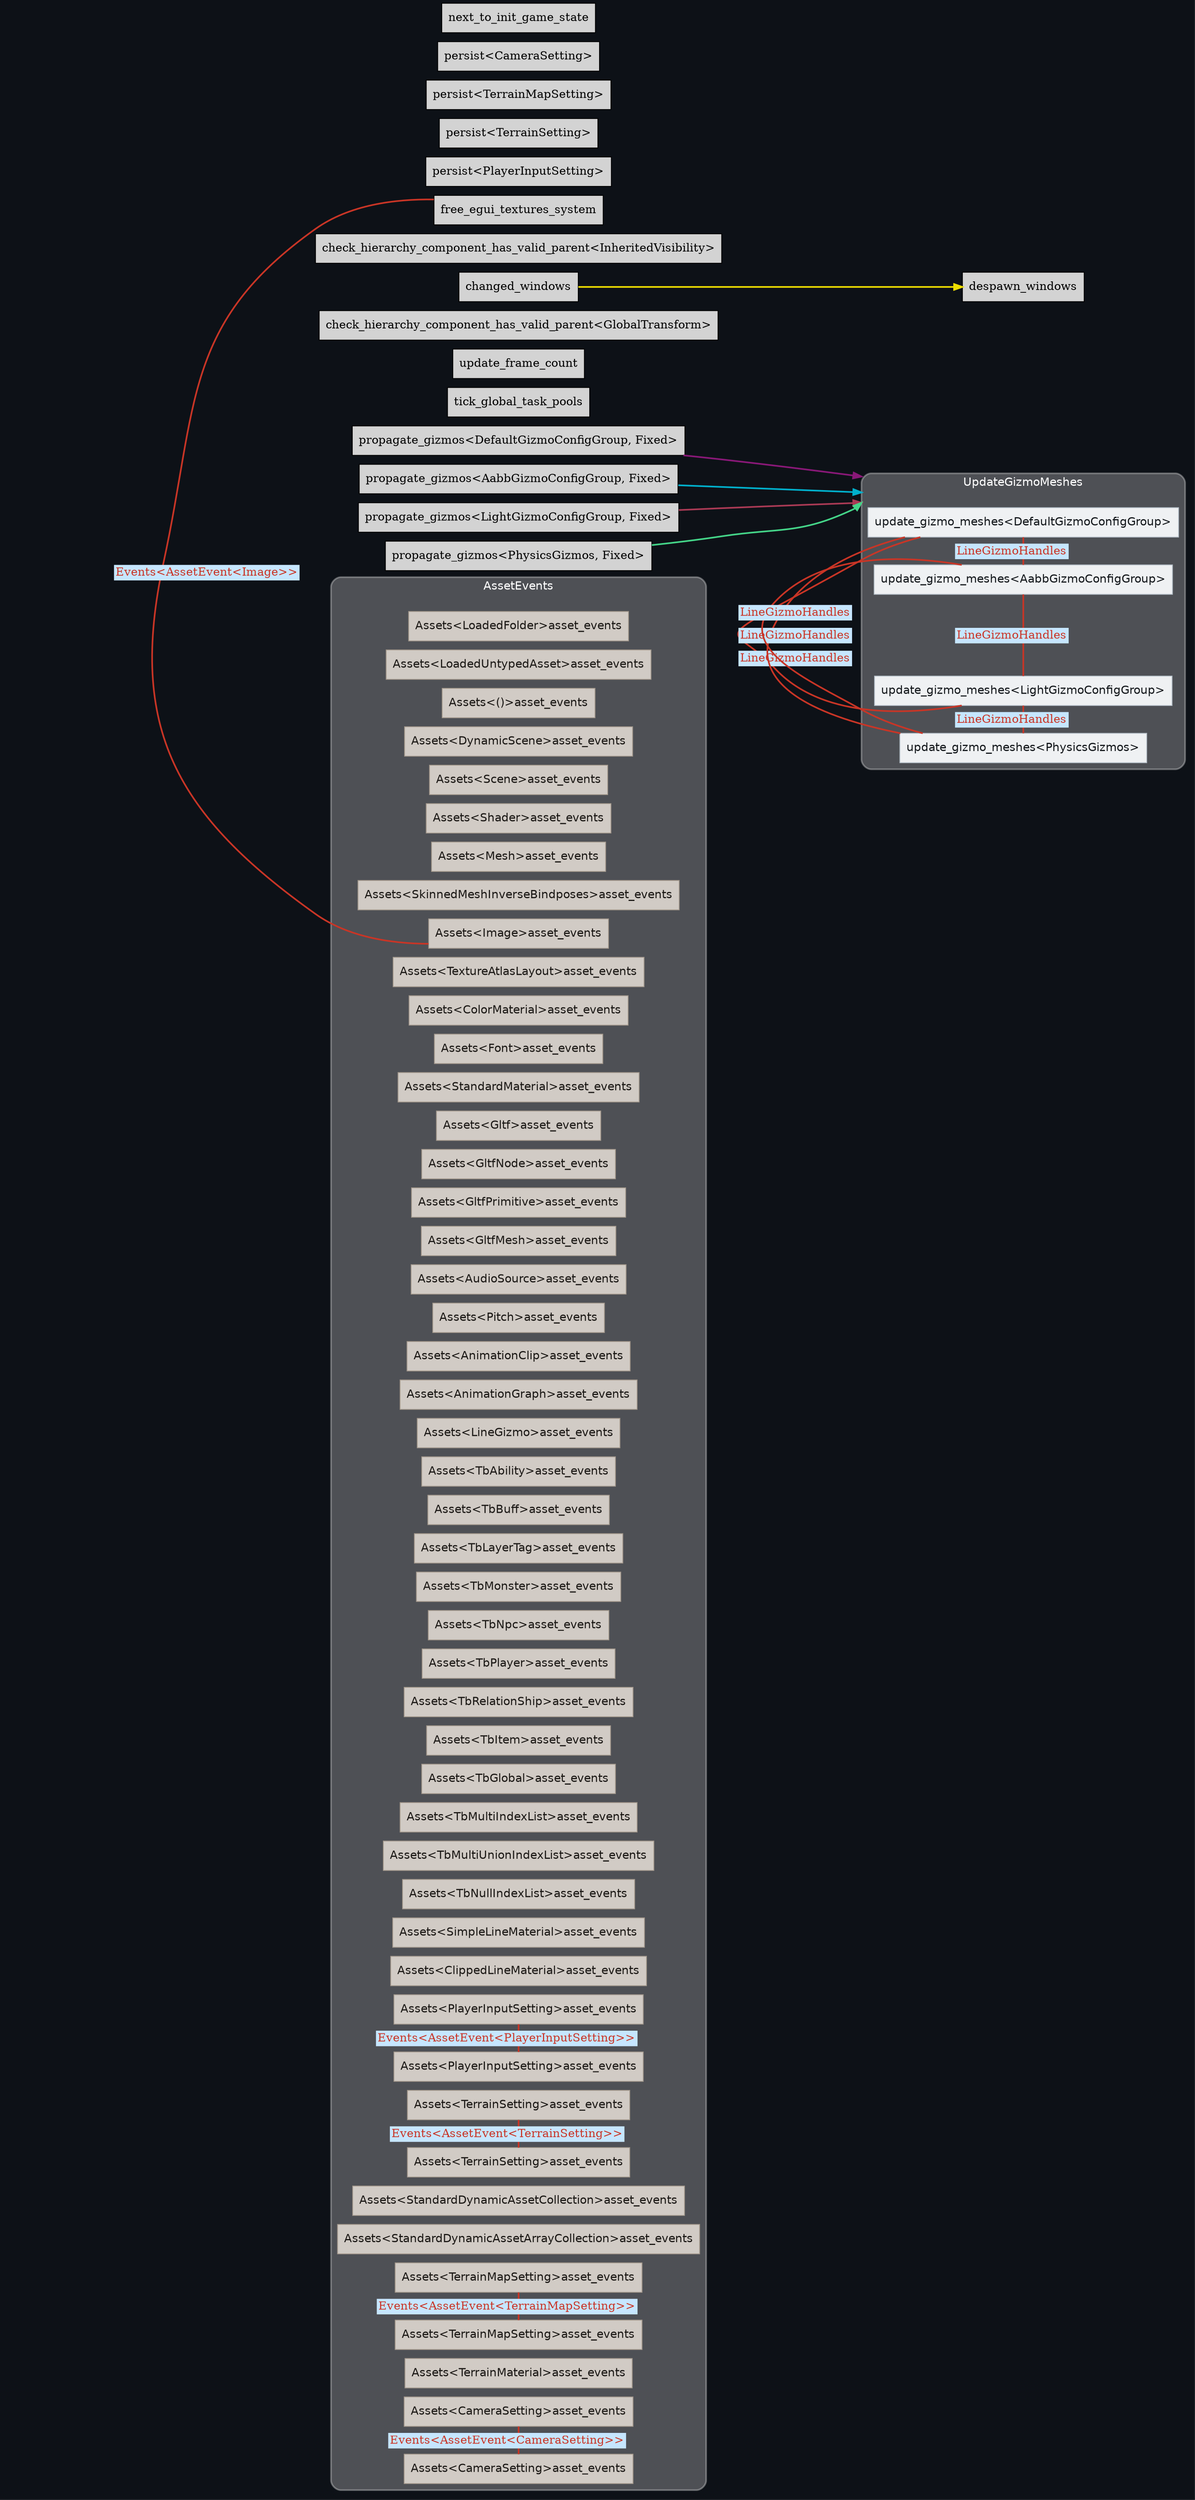 digraph "" {
	"compound"="true";
	"splines"="spline";
	"rankdir"="LR";
	"bgcolor"="#0d1117";
	"fontname"="Helvetica";
	"nodesep"="0.15";
	edge ["penwidth"="2"];
	node ["shape"="box", "style"="filled"];
	subgraph "clusternode_Set(4)" {
		"style"="rounded,filled";
		"label"="AssetEvents";
		"tooltip"="AssetEvents";
		"fillcolor"="#ffffff44";
		"fontcolor"="#ffffff";
		"color"="#ffffff50";
		"penwidth"="2";
		"set_marker_node_Set(4)" ["style"="invis", "label"="", "height"="0", "shape"="point"]
		"node_System(3)" ["label"="Assets<LoadedFolder>asset_events", "tooltip"="bevy_asset::assets::Assets<bevy_asset::folder::LoadedFolder>::asset_events", "fillcolor"="#d1cbc5", "fontname"="Helvetica", "fontcolor"="#1c1916", "color"="#a3988c", "penwidth"="1"]
		"node_System(4)" ["label"="Assets<LoadedUntypedAsset>asset_events", "tooltip"="bevy_asset::assets::Assets<bevy_asset::assets::LoadedUntypedAsset>::asset_events", "fillcolor"="#d1cbc5", "fontname"="Helvetica", "fontcolor"="#1c1916", "color"="#a3988c", "penwidth"="1"]
		"node_System(5)" ["label"="Assets<()>asset_events", "tooltip"="bevy_asset::assets::Assets<()>::asset_events", "fillcolor"="#d1cbc5", "fontname"="Helvetica", "fontcolor"="#1c1916", "color"="#a3988c", "penwidth"="1"]
		"node_System(6)" ["label"="Assets<DynamicScene>asset_events", "tooltip"="bevy_asset::assets::Assets<bevy_scene::dynamic_scene::DynamicScene>::asset_events", "fillcolor"="#d1cbc5", "fontname"="Helvetica", "fontcolor"="#1c1916", "color"="#a3988c", "penwidth"="1"]
		"node_System(7)" ["label"="Assets<Scene>asset_events", "tooltip"="bevy_asset::assets::Assets<bevy_scene::scene::Scene>::asset_events", "fillcolor"="#d1cbc5", "fontname"="Helvetica", "fontcolor"="#1c1916", "color"="#a3988c", "penwidth"="1"]
		"node_System(10)" ["label"="Assets<Shader>asset_events", "tooltip"="bevy_asset::assets::Assets<bevy_render::render_resource::shader::Shader>::asset_events", "fillcolor"="#d1cbc5", "fontname"="Helvetica", "fontcolor"="#1c1916", "color"="#a3988c", "penwidth"="1"]
		"node_System(12)" ["label"="Assets<Mesh>asset_events", "tooltip"="bevy_asset::assets::Assets<bevy_render::mesh::mesh::Mesh>::asset_events", "fillcolor"="#d1cbc5", "fontname"="Helvetica", "fontcolor"="#1c1916", "color"="#a3988c", "penwidth"="1"]
		"node_System(13)" ["label"="Assets<SkinnedMeshInverseBindposes>asset_events", "tooltip"="bevy_asset::assets::Assets<bevy_render::mesh::mesh::skinning::SkinnedMeshInverseBindposes>::asset_events", "fillcolor"="#d1cbc5", "fontname"="Helvetica", "fontcolor"="#1c1916", "color"="#a3988c", "penwidth"="1"]
		"node_System(14)" ["label"="Assets<Image>asset_events", "tooltip"="bevy_asset::assets::Assets<bevy_render::texture::image::Image>::asset_events", "fillcolor"="#d1cbc5", "fontname"="Helvetica", "fontcolor"="#1c1916", "color"="#a3988c", "penwidth"="1"]
		"node_System(15)" ["label"="Assets<TextureAtlasLayout>asset_events", "tooltip"="bevy_asset::assets::Assets<bevy_sprite::texture_atlas::TextureAtlasLayout>::asset_events", "fillcolor"="#d1cbc5", "fontname"="Helvetica", "fontcolor"="#1c1916", "color"="#a3988c", "penwidth"="1"]
		"node_System(16)" ["label"="Assets<ColorMaterial>asset_events", "tooltip"="bevy_asset::assets::Assets<bevy_sprite::mesh2d::color_material::ColorMaterial>::asset_events", "fillcolor"="#d1cbc5", "fontname"="Helvetica", "fontcolor"="#1c1916", "color"="#a3988c", "penwidth"="1"]
		"node_System(17)" ["label"="Assets<Font>asset_events", "tooltip"="bevy_asset::assets::Assets<bevy_text::font::Font>::asset_events", "fillcolor"="#d1cbc5", "fontname"="Helvetica", "fontcolor"="#1c1916", "color"="#a3988c", "penwidth"="1"]
		"node_System(18)" ["label"="Assets<StandardMaterial>asset_events", "tooltip"="bevy_asset::assets::Assets<bevy_pbr::pbr_material::StandardMaterial>::asset_events", "fillcolor"="#d1cbc5", "fontname"="Helvetica", "fontcolor"="#1c1916", "color"="#a3988c", "penwidth"="1"]
		"node_System(19)" ["label"="Assets<Gltf>asset_events", "tooltip"="bevy_asset::assets::Assets<bevy_gltf::Gltf>::asset_events", "fillcolor"="#d1cbc5", "fontname"="Helvetica", "fontcolor"="#1c1916", "color"="#a3988c", "penwidth"="1"]
		"node_System(20)" ["label"="Assets<GltfNode>asset_events", "tooltip"="bevy_asset::assets::Assets<bevy_gltf::GltfNode>::asset_events", "fillcolor"="#d1cbc5", "fontname"="Helvetica", "fontcolor"="#1c1916", "color"="#a3988c", "penwidth"="1"]
		"node_System(21)" ["label"="Assets<GltfPrimitive>asset_events", "tooltip"="bevy_asset::assets::Assets<bevy_gltf::GltfPrimitive>::asset_events", "fillcolor"="#d1cbc5", "fontname"="Helvetica", "fontcolor"="#1c1916", "color"="#a3988c", "penwidth"="1"]
		"node_System(22)" ["label"="Assets<GltfMesh>asset_events", "tooltip"="bevy_asset::assets::Assets<bevy_gltf::GltfMesh>::asset_events", "fillcolor"="#d1cbc5", "fontname"="Helvetica", "fontcolor"="#1c1916", "color"="#a3988c", "penwidth"="1"]
		"node_System(23)" ["label"="Assets<AudioSource>asset_events", "tooltip"="bevy_asset::assets::Assets<bevy_audio::audio_source::AudioSource>::asset_events", "fillcolor"="#d1cbc5", "fontname"="Helvetica", "fontcolor"="#1c1916", "color"="#a3988c", "penwidth"="1"]
		"node_System(24)" ["label"="Assets<Pitch>asset_events", "tooltip"="bevy_asset::assets::Assets<bevy_audio::pitch::Pitch>::asset_events", "fillcolor"="#d1cbc5", "fontname"="Helvetica", "fontcolor"="#1c1916", "color"="#a3988c", "penwidth"="1"]
		"node_System(25)" ["label"="Assets<AnimationClip>asset_events", "tooltip"="bevy_asset::assets::Assets<bevy_animation::AnimationClip>::asset_events", "fillcolor"="#d1cbc5", "fontname"="Helvetica", "fontcolor"="#1c1916", "color"="#a3988c", "penwidth"="1"]
		"node_System(26)" ["label"="Assets<AnimationGraph>asset_events", "tooltip"="bevy_asset::assets::Assets<bevy_animation::graph::AnimationGraph>::asset_events", "fillcolor"="#d1cbc5", "fontname"="Helvetica", "fontcolor"="#1c1916", "color"="#a3988c", "penwidth"="1"]
		"node_System(27)" ["label"="Assets<LineGizmo>asset_events", "tooltip"="bevy_asset::assets::Assets<bevy_gizmos::LineGizmo>::asset_events", "fillcolor"="#d1cbc5", "fontname"="Helvetica", "fontcolor"="#1c1916", "color"="#a3988c", "penwidth"="1"]
		"node_System(35)" ["label"="Assets<TbAbility>asset_events", "tooltip"="bevy_asset::assets::Assets<cfg::effect::TbAbility>::asset_events", "fillcolor"="#d1cbc5", "fontname"="Helvetica", "fontcolor"="#1c1916", "color"="#a3988c", "penwidth"="1"]
		"node_System(36)" ["label"="Assets<TbBuff>asset_events", "tooltip"="bevy_asset::assets::Assets<cfg::effect::TbBuff>::asset_events", "fillcolor"="#d1cbc5", "fontname"="Helvetica", "fontcolor"="#1c1916", "color"="#a3988c", "penwidth"="1"]
		"node_System(37)" ["label"="Assets<TbLayerTag>asset_events", "tooltip"="bevy_asset::assets::Assets<cfg::layertag::TbLayerTag>::asset_events", "fillcolor"="#d1cbc5", "fontname"="Helvetica", "fontcolor"="#1c1916", "color"="#a3988c", "penwidth"="1"]
		"node_System(38)" ["label"="Assets<TbMonster>asset_events", "tooltip"="bevy_asset::assets::Assets<cfg::unit::TbMonster>::asset_events", "fillcolor"="#d1cbc5", "fontname"="Helvetica", "fontcolor"="#1c1916", "color"="#a3988c", "penwidth"="1"]
		"node_System(39)" ["label"="Assets<TbNpc>asset_events", "tooltip"="bevy_asset::assets::Assets<cfg::unit::TbNpc>::asset_events", "fillcolor"="#d1cbc5", "fontname"="Helvetica", "fontcolor"="#1c1916", "color"="#a3988c", "penwidth"="1"]
		"node_System(40)" ["label"="Assets<TbPlayer>asset_events", "tooltip"="bevy_asset::assets::Assets<cfg::unit::TbPlayer>::asset_events", "fillcolor"="#d1cbc5", "fontname"="Helvetica", "fontcolor"="#1c1916", "color"="#a3988c", "penwidth"="1"]
		"node_System(41)" ["label"="Assets<TbRelationShip>asset_events", "tooltip"="bevy_asset::assets::Assets<cfg::unit::TbRelationShip>::asset_events", "fillcolor"="#d1cbc5", "fontname"="Helvetica", "fontcolor"="#1c1916", "color"="#a3988c", "penwidth"="1"]
		"node_System(42)" ["label"="Assets<TbItem>asset_events", "tooltip"="bevy_asset::assets::Assets<cfg::item::TbItem>::asset_events", "fillcolor"="#d1cbc5", "fontname"="Helvetica", "fontcolor"="#1c1916", "color"="#a3988c", "penwidth"="1"]
		"node_System(43)" ["label"="Assets<TbGlobal>asset_events", "tooltip"="bevy_asset::assets::Assets<cfg::global::TbGlobal>::asset_events", "fillcolor"="#d1cbc5", "fontname"="Helvetica", "fontcolor"="#1c1916", "color"="#a3988c", "penwidth"="1"]
		"node_System(44)" ["label"="Assets<TbMultiIndexList>asset_events", "tooltip"="bevy_asset::assets::Assets<cfg::test::TbMultiIndexList>::asset_events", "fillcolor"="#d1cbc5", "fontname"="Helvetica", "fontcolor"="#1c1916", "color"="#a3988c", "penwidth"="1"]
		"node_System(45)" ["label"="Assets<TbMultiUnionIndexList>asset_events", "tooltip"="bevy_asset::assets::Assets<cfg::test::TbMultiUnionIndexList>::asset_events", "fillcolor"="#d1cbc5", "fontname"="Helvetica", "fontcolor"="#1c1916", "color"="#a3988c", "penwidth"="1"]
		"node_System(46)" ["label"="Assets<TbNullIndexList>asset_events", "tooltip"="bevy_asset::assets::Assets<cfg::test::TbNullIndexList>::asset_events", "fillcolor"="#d1cbc5", "fontname"="Helvetica", "fontcolor"="#1c1916", "color"="#a3988c", "penwidth"="1"]
		"node_System(47)" ["label"="Assets<SimpleLineMaterial>asset_events", "tooltip"="bevy_asset::assets::Assets<bevy_debug_grid::rendering::SimpleLineMaterial>::asset_events", "fillcolor"="#d1cbc5", "fontname"="Helvetica", "fontcolor"="#1c1916", "color"="#a3988c", "penwidth"="1"]
		"node_System(48)" ["label"="Assets<ClippedLineMaterial>asset_events", "tooltip"="bevy_asset::assets::Assets<bevy_debug_grid::rendering::ClippedLineMaterial>::asset_events", "fillcolor"="#d1cbc5", "fontname"="Helvetica", "fontcolor"="#1c1916", "color"="#a3988c", "penwidth"="1"]
		"node_System(49)" ["label"="Assets<PlayerInputSetting>asset_events", "tooltip"="bevy_asset::assets::Assets<game::input::setting::PlayerInputSetting>::asset_events", "fillcolor"="#d1cbc5", "fontname"="Helvetica", "fontcolor"="#1c1916", "color"="#a3988c", "penwidth"="1"]
		"node_System(50)" ["label"="Assets<PlayerInputSetting>asset_events", "tooltip"="bevy_asset::assets::Assets<game::input::setting::PlayerInputSetting>::asset_events", "fillcolor"="#d1cbc5", "fontname"="Helvetica", "fontcolor"="#1c1916", "color"="#a3988c", "penwidth"="1"]
		"node_System(52)" ["label"="Assets<TerrainSetting>asset_events", "tooltip"="bevy_asset::assets::Assets<terrain::setting::TerrainSetting>::asset_events", "fillcolor"="#d1cbc5", "fontname"="Helvetica", "fontcolor"="#1c1916", "color"="#a3988c", "penwidth"="1"]
		"node_System(53)" ["label"="Assets<TerrainSetting>asset_events", "tooltip"="bevy_asset::assets::Assets<terrain::setting::TerrainSetting>::asset_events", "fillcolor"="#d1cbc5", "fontname"="Helvetica", "fontcolor"="#1c1916", "color"="#a3988c", "penwidth"="1"]
		"node_System(55)" ["label"="Assets<StandardDynamicAssetCollection>asset_events", "tooltip"="bevy_asset::assets::Assets<bevy_asset_loader::standard_dynamic_asset::StandardDynamicAssetCollection>::asset_events", "fillcolor"="#d1cbc5", "fontname"="Helvetica", "fontcolor"="#1c1916", "color"="#a3988c", "penwidth"="1"]
		"node_System(56)" ["label"="Assets<StandardDynamicAssetArrayCollection>asset_events", "tooltip"="bevy_asset::assets::Assets<bevy_asset_loader::standard_dynamic_asset::StandardDynamicAssetArrayCollection>::asset_events", "fillcolor"="#d1cbc5", "fontname"="Helvetica", "fontcolor"="#1c1916", "color"="#a3988c", "penwidth"="1"]
		"node_System(57)" ["label"="Assets<TerrainMapSetting>asset_events", "tooltip"="bevy_asset::assets::Assets<terrain::map::config::TerrainMapSetting>::asset_events", "fillcolor"="#d1cbc5", "fontname"="Helvetica", "fontcolor"="#1c1916", "color"="#a3988c", "penwidth"="1"]
		"node_System(58)" ["label"="Assets<TerrainMapSetting>asset_events", "tooltip"="bevy_asset::assets::Assets<terrain::map::config::TerrainMapSetting>::asset_events", "fillcolor"="#d1cbc5", "fontname"="Helvetica", "fontcolor"="#1c1916", "color"="#a3988c", "penwidth"="1"]
		"node_System(60)" ["label"="Assets<TerrainMaterial>asset_events", "tooltip"="bevy_asset::assets::Assets<terrain::materials::terrain_material::TerrainMaterial>::asset_events", "fillcolor"="#d1cbc5", "fontname"="Helvetica", "fontcolor"="#1c1916", "color"="#a3988c", "penwidth"="1"]
		"node_System(61)" ["label"="Assets<CameraSetting>asset_events", "tooltip"="bevy_asset::assets::Assets<atom_camera::setting::CameraSetting>::asset_events", "fillcolor"="#d1cbc5", "fontname"="Helvetica", "fontcolor"="#1c1916", "color"="#a3988c", "penwidth"="1"]
		"node_System(62)" ["label"="Assets<CameraSetting>asset_events", "tooltip"="bevy_asset::assets::Assets<atom_camera::setting::CameraSetting>::asset_events", "fillcolor"="#d1cbc5", "fontname"="Helvetica", "fontcolor"="#1c1916", "color"="#a3988c", "penwidth"="1"]
	}
	
	subgraph "clusternode_Set(31)" {
		"style"="rounded,filled";
		"label"="UpdateGizmoMeshes";
		"tooltip"="UpdateGizmoMeshes";
		"fillcolor"="#ffffff44";
		"fontcolor"="#ffffff";
		"color"="#ffffff50";
		"penwidth"="2";
		"set_marker_node_Set(31)" ["style"="invis", "label"="", "height"="0", "shape"="point"]
		"node_System(29)" ["label"="update_gizmo_meshes<DefaultGizmoConfigGroup>", "tooltip"="bevy_gizmos::update_gizmo_meshes<bevy_gizmos::config::DefaultGizmoConfigGroup>", "fillcolor"="#eff1f3", "fontname"="Helvetica", "fontcolor"="#15191d", "color"="#b4bec7", "penwidth"="1"]
		"node_System(31)" ["label"="update_gizmo_meshes<AabbGizmoConfigGroup>", "tooltip"="bevy_gizmos::update_gizmo_meshes<bevy_gizmos::aabb::AabbGizmoConfigGroup>", "fillcolor"="#eff1f3", "fontname"="Helvetica", "fontcolor"="#15191d", "color"="#b4bec7", "penwidth"="1"]
		"node_System(33)" ["label"="update_gizmo_meshes<LightGizmoConfigGroup>", "tooltip"="bevy_gizmos::update_gizmo_meshes<bevy_gizmos::light::LightGizmoConfigGroup>", "fillcolor"="#eff1f3", "fontname"="Helvetica", "fontcolor"="#15191d", "color"="#b4bec7", "penwidth"="1"]
		"node_System(65)" ["label"="update_gizmo_meshes<PhysicsGizmos>", "tooltip"="bevy_gizmos::update_gizmo_meshes<avian3d::debug_render::configuration::PhysicsGizmos>", "fillcolor"="#eff1f3", "fontname"="Helvetica", "fontcolor"="#15191d", "color"="#b4bec7", "penwidth"="1"]
	}
	
	"node_System(0)" ["label"="tick_global_task_pools", "tooltip"="bevy_core::tick_global_task_pools"]
	"node_System(1)" ["label"="update_frame_count", "tooltip"="bevy_core::update_frame_count"]
	"node_System(2)" ["label"="check_hierarchy_component_has_valid_parent<GlobalTransform>", "tooltip"="bevy_hierarchy::valid_parent_check_plugin::check_hierarchy_component_has_valid_parent<bevy_transform::components::global_transform::GlobalTransform>"]
	"node_System(8)" ["label"="changed_windows", "tooltip"="bevy_winit::system::changed_windows"]
	"node_System(9)" ["label"="despawn_windows", "tooltip"="bevy_winit::system::despawn_windows"]
	"node_System(11)" ["label"="check_hierarchy_component_has_valid_parent<InheritedVisibility>", "tooltip"="bevy_hierarchy::valid_parent_check_plugin::check_hierarchy_component_has_valid_parent<bevy_render::view::visibility::InheritedVisibility>"]
	"node_System(28)" ["label"="propagate_gizmos<DefaultGizmoConfigGroup, Fixed>", "tooltip"="bevy_gizmos::propagate_gizmos<bevy_gizmos::config::DefaultGizmoConfigGroup, bevy_time::fixed::Fixed>"]
	"node_System(30)" ["label"="propagate_gizmos<AabbGizmoConfigGroup, Fixed>", "tooltip"="bevy_gizmos::propagate_gizmos<bevy_gizmos::aabb::AabbGizmoConfigGroup, bevy_time::fixed::Fixed>"]
	"node_System(32)" ["label"="propagate_gizmos<LightGizmoConfigGroup, Fixed>", "tooltip"="bevy_gizmos::propagate_gizmos<bevy_gizmos::light::LightGizmoConfigGroup, bevy_time::fixed::Fixed>"]
	"node_System(34)" ["label"="free_egui_textures_system", "tooltip"="bevy_egui::free_egui_textures_system"]
	"node_System(51)" ["label"="persist<PlayerInputSetting>", "tooltip"="settings::persist::persist<game::input::setting::PlayerInputSetting>"]
	"node_System(54)" ["label"="persist<TerrainSetting>", "tooltip"="settings::persist::persist<terrain::setting::TerrainSetting>"]
	"node_System(59)" ["label"="persist<TerrainMapSetting>", "tooltip"="settings::persist::persist<terrain::map::config::TerrainMapSetting>"]
	"node_System(63)" ["label"="persist<CameraSetting>", "tooltip"="settings::persist::persist<atom_camera::setting::CameraSetting>"]
	"node_System(64)" ["label"="propagate_gizmos<PhysicsGizmos, Fixed>", "tooltip"="bevy_gizmos::propagate_gizmos<avian3d::debug_render::configuration::PhysicsGizmos, bevy_time::fixed::Fixed>"]
	"node_System(66)" ["label"="next_to_init_game_state", "tooltip"="game::state::next_to_init_game_state"]
	"node_System(8)" -> "node_System(9)" ["lhead"="", "ltail"="", "tooltip"="changed_windows → despawn_windows", "color"="#eede00"]
	"node_System(28)" -> "set_marker_node_Set(31)" ["lhead"="clusternode_Set(31)", "ltail"="", "tooltip"="propagate_gizmos<DefaultGizmoConfigGroup, Fixed> → UpdateGizmoMeshes", "color"="#881877"]
	"node_System(30)" -> "set_marker_node_Set(31)" ["lhead"="clusternode_Set(31)", "ltail"="", "tooltip"="propagate_gizmos<AabbGizmoConfigGroup, Fixed> → UpdateGizmoMeshes", "color"="#00b0cc"]
	"node_System(32)" -> "set_marker_node_Set(31)" ["lhead"="clusternode_Set(31)", "ltail"="", "tooltip"="propagate_gizmos<LightGizmoConfigGroup, Fixed> → UpdateGizmoMeshes", "color"="#aa3a55"]
	"node_System(64)" -> "set_marker_node_Set(31)" ["lhead"="clusternode_Set(31)", "ltail"="", "tooltip"="propagate_gizmos<PhysicsGizmos, Fixed> → UpdateGizmoMeshes", "color"="#44d488"]
	"node_System(14)" -> "node_System(34)" ["dir"="none", "constraint"="false", "color"="#c93526", "fontcolor"="#c93526", "label"=<<table border="0" cellborder="0"><tr><td bgcolor="#c6e6ff">Events&lt;AssetEvent&lt;Image&gt;&gt;</td></tr></table>>, "labeltooltip"="Assets<Image>asset_events — free_egui_textures_system"]
	"node_System(29)" -> "node_System(31)" ["dir"="none", "constraint"="false", "color"="#c93526", "fontcolor"="#c93526", "label"=<<table border="0" cellborder="0"><tr><td bgcolor="#c6e6ff">LineGizmoHandles</td></tr></table>>, "labeltooltip"="update_gizmo_meshes<DefaultGizmoConfigGroup> — update_gizmo_meshes<AabbGizmoConfigGroup>"]
	"node_System(29)" -> "node_System(33)" ["dir"="none", "constraint"="false", "color"="#c93526", "fontcolor"="#c93526", "label"=<<table border="0" cellborder="0"><tr><td bgcolor="#c6e6ff">LineGizmoHandles</td></tr></table>>, "labeltooltip"="update_gizmo_meshes<DefaultGizmoConfigGroup> — update_gizmo_meshes<LightGizmoConfigGroup>"]
	"node_System(29)" -> "node_System(65)" ["dir"="none", "constraint"="false", "color"="#c93526", "fontcolor"="#c93526", "label"=<<table border="0" cellborder="0"><tr><td bgcolor="#c6e6ff">LineGizmoHandles</td></tr></table>>, "labeltooltip"="update_gizmo_meshes<DefaultGizmoConfigGroup> — update_gizmo_meshes<PhysicsGizmos>"]
	"node_System(31)" -> "node_System(33)" ["dir"="none", "constraint"="false", "color"="#c93526", "fontcolor"="#c93526", "label"=<<table border="0" cellborder="0"><tr><td bgcolor="#c6e6ff">LineGizmoHandles</td></tr></table>>, "labeltooltip"="update_gizmo_meshes<AabbGizmoConfigGroup> — update_gizmo_meshes<LightGizmoConfigGroup>"]
	"node_System(31)" -> "node_System(65)" ["dir"="none", "constraint"="false", "color"="#c93526", "fontcolor"="#c93526", "label"=<<table border="0" cellborder="0"><tr><td bgcolor="#c6e6ff">LineGizmoHandles</td></tr></table>>, "labeltooltip"="update_gizmo_meshes<AabbGizmoConfigGroup> — update_gizmo_meshes<PhysicsGizmos>"]
	"node_System(33)" -> "node_System(65)" ["dir"="none", "constraint"="false", "color"="#c93526", "fontcolor"="#c93526", "label"=<<table border="0" cellborder="0"><tr><td bgcolor="#c6e6ff">LineGizmoHandles</td></tr></table>>, "labeltooltip"="update_gizmo_meshes<LightGizmoConfigGroup> — update_gizmo_meshes<PhysicsGizmos>"]
	"node_System(50)" -> "node_System(49)" ["dir"="none", "constraint"="false", "color"="#c93526", "fontcolor"="#c93526", "label"=<<table border="0" cellborder="0"><tr><td bgcolor="#c6e6ff">Events&lt;AssetEvent&lt;PlayerInputSetting&gt;&gt;</td></tr></table>>, "labeltooltip"="Assets<PlayerInputSetting>asset_events — Assets<PlayerInputSetting>asset_events"]
	"node_System(53)" -> "node_System(52)" ["dir"="none", "constraint"="false", "color"="#c93526", "fontcolor"="#c93526", "label"=<<table border="0" cellborder="0"><tr><td bgcolor="#c6e6ff">Events&lt;AssetEvent&lt;TerrainSetting&gt;&gt;</td></tr></table>>, "labeltooltip"="Assets<TerrainSetting>asset_events — Assets<TerrainSetting>asset_events"]
	"node_System(58)" -> "node_System(57)" ["dir"="none", "constraint"="false", "color"="#c93526", "fontcolor"="#c93526", "label"=<<table border="0" cellborder="0"><tr><td bgcolor="#c6e6ff">Events&lt;AssetEvent&lt;TerrainMapSetting&gt;&gt;</td></tr></table>>, "labeltooltip"="Assets<TerrainMapSetting>asset_events — Assets<TerrainMapSetting>asset_events"]
	"node_System(62)" -> "node_System(61)" ["dir"="none", "constraint"="false", "color"="#c93526", "fontcolor"="#c93526", "label"=<<table border="0" cellborder="0"><tr><td bgcolor="#c6e6ff">Events&lt;AssetEvent&lt;CameraSetting&gt;&gt;</td></tr></table>>, "labeltooltip"="Assets<CameraSetting>asset_events — Assets<CameraSetting>asset_events"]
}
